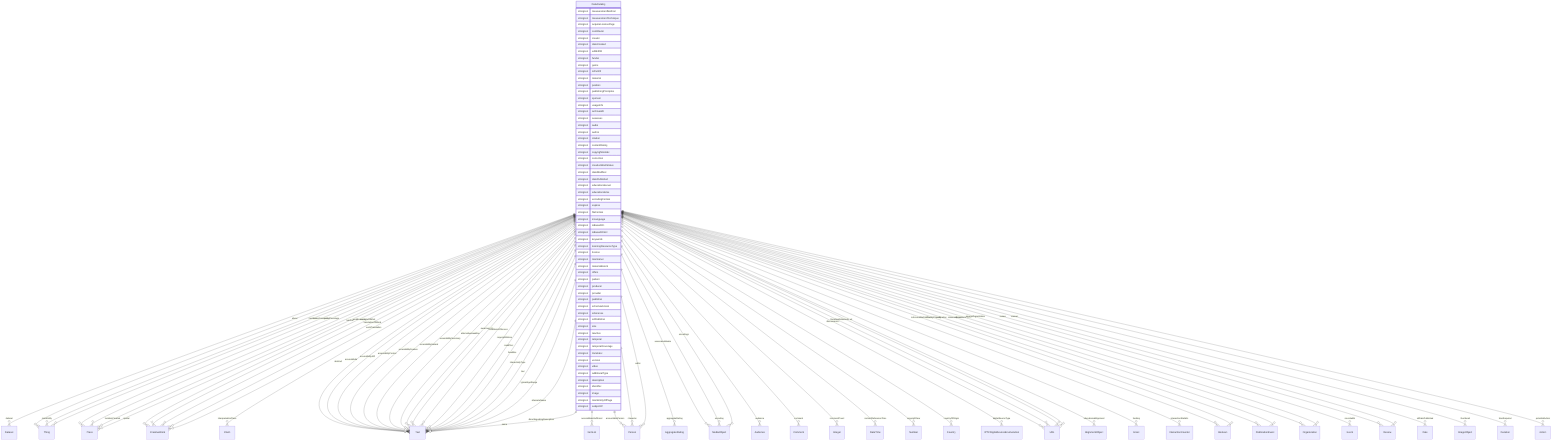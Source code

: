 erDiagram
DataCatalog {
    stringList measurementMethod  
    stringList measurementTechnique  
    stringList acquireLicensePage  
    stringList contributor  
    stringList creator  
    stringList dateCreated  
    stringList editEIDR  
    stringList funder  
    stringList genre  
    stringList isPartOf  
    stringList material  
    stringList position  
    stringList publishingPrinciples  
    stringList sponsor  
    stringList usageInfo  
    stringList archivedAt  
    stringList assesses  
    stringList audio  
    stringList author  
    stringList citation  
    stringList contentRating  
    stringList copyrightHolder  
    stringList correction  
    stringList creativeWorkStatus  
    stringList dateModified  
    stringList datePublished  
    stringList educationalLevel  
    stringList educationalUse  
    stringList encodingFormat  
    stringList expires  
    stringList fileFormat  
    stringList inLanguage  
    stringList isBasedOn  
    stringList isBasedOnUrl  
    stringList keywords  
    stringList learningResourceType  
    stringList license  
    stringList maintainer  
    stringList materialExtent  
    stringList offers  
    stringList pattern  
    stringList producer  
    stringList provider  
    stringList publisher  
    stringList schemaVersion  
    stringList sdLicense  
    stringList sdPublisher  
    stringList size  
    stringList teaches  
    stringList temporal  
    stringList temporalCoverage  
    stringList translator  
    stringList version  
    stringList video  
    stringList additionalType  
    stringList description  
    stringList identifier  
    stringList image  
    stringList mainEntityOfPage  
    stringList subjectOf  
}

DataCatalog ||--}o Dataset : "dataset"
DataCatalog ||--}o Thing : "about"
DataCatalog ||--}o Place : "contentLocation"
DataCatalog ||--}o CreativeWork : "hasPart"
DataCatalog ||--}o Claim : "interpretedAsClaim"
DataCatalog ||--}o Thing : "mainEntity"
DataCatalog ||--}o Place : "spatialCoverage"
DataCatalog ||--}o CreativeWork : "workExample"
DataCatalog ||--}o Text : "abstract"
DataCatalog ||--}o Text : "accessMode"
DataCatalog ||--}o ItemList : "accessModeSufficient"
DataCatalog ||--}o Text : "accessibilityAPI"
DataCatalog ||--}o Text : "accessibilityControl"
DataCatalog ||--}o Text : "accessibilityFeature"
DataCatalog ||--}o Text : "accessibilityHazard"
DataCatalog ||--}o Text : "accessibilitySummary"
DataCatalog ||--}o Person : "accountablePerson"
DataCatalog ||--}o AggregateRating : "aggregateRating"
DataCatalog ||--}o Text : "alternativeHeadline"
DataCatalog ||--}o MediaObject : "associatedMedia"
DataCatalog ||--}o Audience : "audience"
DataCatalog ||--}o Text : "award"
DataCatalog ||--}o Text : "awards"
DataCatalog ||--}o Person : "character"
DataCatalog ||--}o Comment : "comment"
DataCatalog ||--}o Integer : "commentCount"
DataCatalog ||--}o Text : "conditionsOfAccess"
DataCatalog ||--}o DateTime : "contentReferenceTime"
DataCatalog ||--}o Text : "copyrightNotice"
DataCatalog ||--}o Number : "copyrightYear"
DataCatalog ||--}o Country : "countryOfOrigin"
DataCatalog ||--}o Text : "creditText"
DataCatalog ||--}o IPTCDigitalSourceEnumeration : "digitalSourceType"
DataCatalog ||--}o URL : "discussionUrl"
DataCatalog ||--}o Person : "editor"
DataCatalog ||--}o AlignmentObject : "educationalAlignment"
DataCatalog ||--}o MediaObject : "encoding"
DataCatalog ||--}o MediaObject : "encodings"
DataCatalog ||--}o CreativeWork : "exampleOfWork"
DataCatalog ||--}o Grant : "funding"
DataCatalog ||--}o Text : "headline"
DataCatalog ||--}o InteractionCounter : "interactionStatistic"
DataCatalog ||--}o Text : "interactivityType"
DataCatalog ||--}o Boolean : "isAccessibleForFree"
DataCatalog ||--}o Boolean : "isFamilyFriendly"
DataCatalog ||--}o Place : "locationCreated"
DataCatalog ||--}o Thing : "mentions"
DataCatalog ||--}o PublicationEvent : "publication"
DataCatalog ||--}o Organization : "publisherImprint"
DataCatalog ||--}o Event : "recordedAt"
DataCatalog ||--}o PublicationEvent : "releasedEvent"
DataCatalog ||--}o Review : "review"
DataCatalog ||--}o Review : "reviews"
DataCatalog ||--}o Date : "sdDatePublished"
DataCatalog ||--}o Organization : "sourceOrganization"
DataCatalog ||--}o Place : "spatial"
DataCatalog ||--}o Text : "text"
DataCatalog ||--}o ImageObject : "thumbnail"
DataCatalog ||--}o URL : "thumbnailUrl"
DataCatalog ||--}o Duration : "timeRequired"
DataCatalog ||--}o CreativeWork : "translationOfWork"
DataCatalog ||--}o Text : "typicalAgeRange"
DataCatalog ||--}o CreativeWork : "workTranslation"
DataCatalog ||--}o Text : "alternateName"
DataCatalog ||--}o Text : "disambiguatingDescription"
DataCatalog ||--}o Text : "name"
DataCatalog ||--}o URL : "sameAs"
DataCatalog ||--}o Action : "potentialAction"
DataCatalog ||--}o URL : "url"